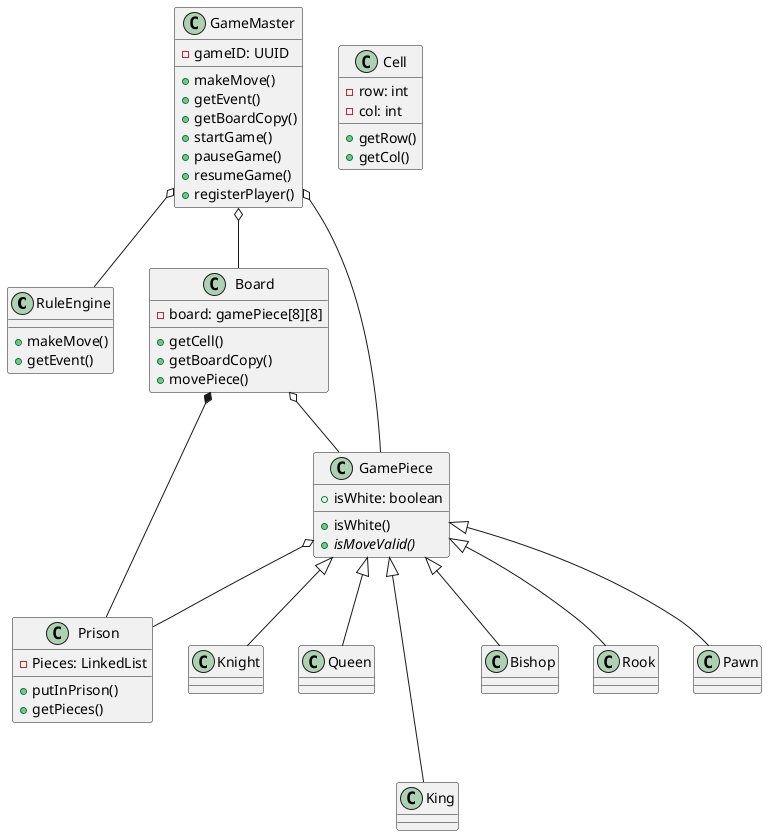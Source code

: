 @startuml

class RuleEngine {
    +makeMove()
    +getEvent()
}

class GameMaster {
    -gameID: UUID
    +makeMove()
    +getEvent()
    +getBoardCopy()
    +startGame()
    +pauseGame()
    +resumeGame()
    +registerPlayer()
}
class Board {
    -board: gamePiece[8][8]
    +getCell()
    +getBoardCopy()
    +movePiece()
}
class Prison {
    -Pieces: LinkedList
    +putInPrison()
    +getPieces()
}
class Cell{
    -row: int
    -col: int
    +getRow()
    +getCol()
}

class GamePiece{
    +isWhite: boolean
    +isWhite()
    +{abstract} isMoveValid()
}
class Knight{
}
class Queen{
}
class King{
}
class Bishop{
}
class Rook{
}
class Pawn{
}
GameMaster o-- RuleEngine 
GameMaster o-- Board
GameMaster o-- GamePiece

Board *-- Prison
Board o-- GamePiece

GamePiece <|-- Pawn
GamePiece <|-- Knight
GamePiece <|-- Rook
GamePiece <|-- Bishop
GamePiece <|-- Queen
GamePiece <|--- King
GamePiece o-- Prison
@enduml
